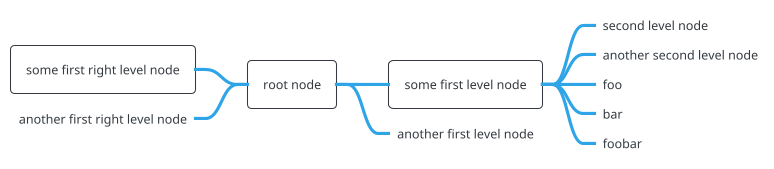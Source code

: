 ' Do not edit
' Theme Gallery
' autogenerated by script
'
@startmindmap
!theme cerulean-outline
+ root node
++ some first level node
+++_ second level node
+++_ another second level node
+++_ foo
+++_ bar
+++_ foobar
++_ another first level node
-- some first right level node
--_ another first right level node
@endmindmap
